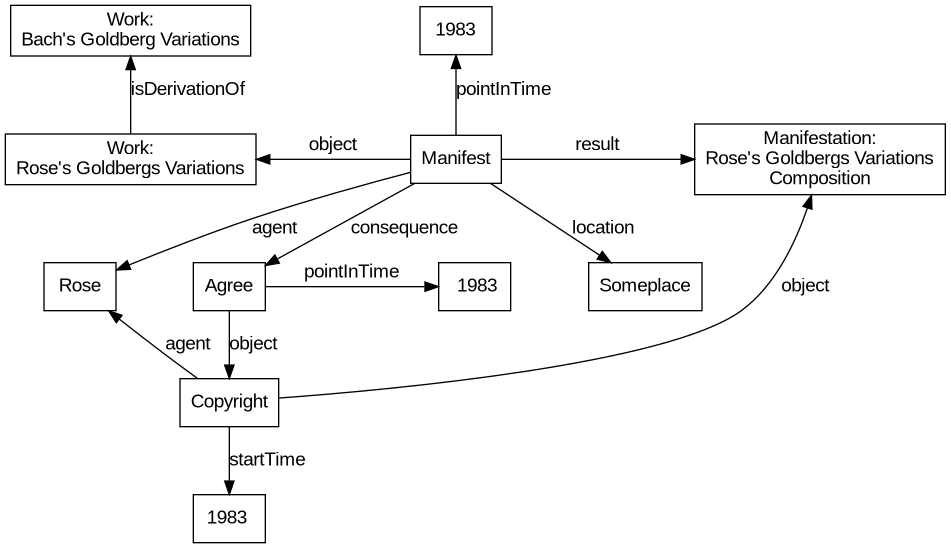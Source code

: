 @startuml
digraph CopyrightOntoPerformSample {
  node [shape=box; fontname="Arial"];
  edge [fontname="Arial"];
  rankdir=TB; nodesep=0.8; compound=true; newrank=true;

  "Work:\nBach's Goldberg Variations" -> "Work:\nRose's Goldbergs Variations" [dir=back, label="isDerivationOf"]
  "1983" -> "Manifest" [dir=back, label="pointInTime"]
  "Work:\nRose's Goldbergs Variations" -> "Manifest" [dir=back, label="object"]
  "Manifest" -> "Manifestation:\nRose's Goldbergs Variations\nComposition" [label="result"]
  "Manifest" -> "Rose" [label="agent"]
  "Manifest" -> "Agree" [label="consequence"]
  "Manifest" -> "Someplace" [label="location"]
  "Agree" -> "Copyright" [label="object"]
  "Agree" -> " 1983" [label="pointInTime"]
  "Copyright" -> "Rose" [label="agent"]
  "Copyright" -> "Manifestation:\nRose's Goldbergs Variations\nComposition" [label="object"]
  "Copyright" -> "1983 " [label="startTime"]

  {rank=same "Work:\nBach's Goldberg Variations" "1983"}
  {rank=same "Work:\nRose's Goldbergs Variations" "Manifest" "Manifestation:\nRose's Goldbergs Variations\nComposition"}
  {rank=same "Rose" " 1983" "Agree" "Someplace"}
  {rank=same "Copyright"}
}
@enduml
